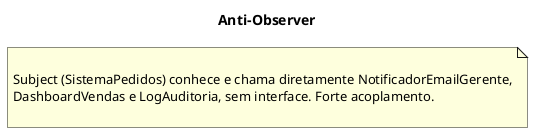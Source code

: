 @startuml
    title Anti-Observer
    note as N

Subject (SistemaPedidos) conhece e chama diretamente NotificadorEmailGerente,
DashboardVendas e LogAuditoria, sem interface. Forte acoplamento.

    end note
    @enduml
